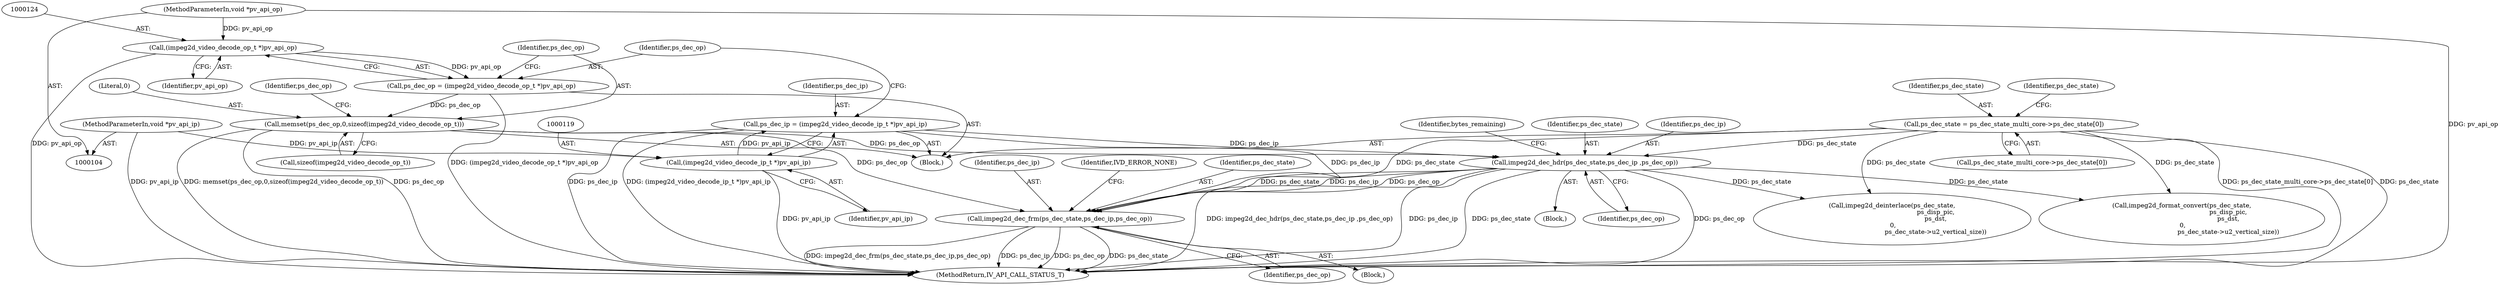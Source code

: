 digraph "0_Android_a86eb798d077b9b25c8f8c77e3c02c2f287c1ce7@pointer" {
"1001425" [label="(Call,impeg2d_dec_frm(ps_dec_state,ps_dec_ip,ps_dec_op))"];
"1000331" [label="(Call,impeg2d_dec_hdr(ps_dec_state,ps_dec_ip ,ps_dec_op))"];
"1000170" [label="(Call,ps_dec_state = ps_dec_state_multi_core->ps_dec_state[0])"];
"1000116" [label="(Call,ps_dec_ip = (impeg2d_video_decode_ip_t *)pv_api_ip)"];
"1000118" [label="(Call,(impeg2d_video_decode_ip_t *)pv_api_ip)"];
"1000106" [label="(MethodParameterIn,void *pv_api_ip)"];
"1000126" [label="(Call,memset(ps_dec_op,0,sizeof(impeg2d_video_decode_op_t)))"];
"1000121" [label="(Call,ps_dec_op = (impeg2d_video_decode_op_t *)pv_api_op)"];
"1000123" [label="(Call,(impeg2d_video_decode_op_t *)pv_api_op)"];
"1000107" [label="(MethodParameterIn,void *pv_api_op)"];
"1000121" [label="(Call,ps_dec_op = (impeg2d_video_decode_op_t *)pv_api_op)"];
"1001427" [label="(Identifier,ps_dec_ip)"];
"1001431" [label="(Identifier,IVD_ERROR_NONE)"];
"1000126" [label="(Call,memset(ps_dec_op,0,sizeof(impeg2d_video_decode_op_t)))"];
"1000330" [label="(Block,)"];
"1001426" [label="(Identifier,ps_dec_state)"];
"1000706" [label="(Call,impeg2d_deinterlace(ps_dec_state,\n                                            ps_disp_pic,\n                                            ps_dst,\n 0,\n                                            ps_dec_state->u2_vertical_size))"];
"1000179" [label="(Identifier,ps_dec_state)"];
"1000107" [label="(MethodParameterIn,void *pv_api_op)"];
"1000172" [label="(Call,ps_dec_state_multi_core->ps_dec_state[0])"];
"1001425" [label="(Call,impeg2d_dec_frm(ps_dec_state,ps_dec_ip,ps_dec_op))"];
"1000336" [label="(Identifier,bytes_remaining)"];
"1000106" [label="(MethodParameterIn,void *pv_api_ip)"];
"1001419" [label="(Block,)"];
"1001428" [label="(Identifier,ps_dec_op)"];
"1000716" [label="(Call,impeg2d_format_convert(ps_dec_state,\n                                               ps_disp_pic,\n                                               ps_dst,\n 0,\n                                               ps_dec_state->u2_vertical_size))"];
"1000171" [label="(Identifier,ps_dec_state)"];
"1000116" [label="(Call,ps_dec_ip = (impeg2d_video_decode_ip_t *)pv_api_ip)"];
"1000122" [label="(Identifier,ps_dec_op)"];
"1000334" [label="(Identifier,ps_dec_op)"];
"1000129" [label="(Call,sizeof(impeg2d_video_decode_op_t))"];
"1000118" [label="(Call,(impeg2d_video_decode_ip_t *)pv_api_ip)"];
"1000120" [label="(Identifier,pv_api_ip)"];
"1000117" [label="(Identifier,ps_dec_ip)"];
"1000127" [label="(Identifier,ps_dec_op)"];
"1000108" [label="(Block,)"];
"1000123" [label="(Call,(impeg2d_video_decode_op_t *)pv_api_op)"];
"1000125" [label="(Identifier,pv_api_op)"];
"1000331" [label="(Call,impeg2d_dec_hdr(ps_dec_state,ps_dec_ip ,ps_dec_op))"];
"1000170" [label="(Call,ps_dec_state = ps_dec_state_multi_core->ps_dec_state[0])"];
"1001695" [label="(MethodReturn,IV_API_CALL_STATUS_T)"];
"1000128" [label="(Literal,0)"];
"1000332" [label="(Identifier,ps_dec_state)"];
"1000333" [label="(Identifier,ps_dec_ip)"];
"1000134" [label="(Identifier,ps_dec_op)"];
"1001425" -> "1001419"  [label="AST: "];
"1001425" -> "1001428"  [label="CFG: "];
"1001426" -> "1001425"  [label="AST: "];
"1001427" -> "1001425"  [label="AST: "];
"1001428" -> "1001425"  [label="AST: "];
"1001431" -> "1001425"  [label="CFG: "];
"1001425" -> "1001695"  [label="DDG: impeg2d_dec_frm(ps_dec_state,ps_dec_ip,ps_dec_op)"];
"1001425" -> "1001695"  [label="DDG: ps_dec_ip"];
"1001425" -> "1001695"  [label="DDG: ps_dec_op"];
"1001425" -> "1001695"  [label="DDG: ps_dec_state"];
"1000331" -> "1001425"  [label="DDG: ps_dec_state"];
"1000331" -> "1001425"  [label="DDG: ps_dec_ip"];
"1000331" -> "1001425"  [label="DDG: ps_dec_op"];
"1000170" -> "1001425"  [label="DDG: ps_dec_state"];
"1000116" -> "1001425"  [label="DDG: ps_dec_ip"];
"1000126" -> "1001425"  [label="DDG: ps_dec_op"];
"1000331" -> "1000330"  [label="AST: "];
"1000331" -> "1000334"  [label="CFG: "];
"1000332" -> "1000331"  [label="AST: "];
"1000333" -> "1000331"  [label="AST: "];
"1000334" -> "1000331"  [label="AST: "];
"1000336" -> "1000331"  [label="CFG: "];
"1000331" -> "1001695"  [label="DDG: ps_dec_op"];
"1000331" -> "1001695"  [label="DDG: impeg2d_dec_hdr(ps_dec_state,ps_dec_ip ,ps_dec_op)"];
"1000331" -> "1001695"  [label="DDG: ps_dec_ip"];
"1000331" -> "1001695"  [label="DDG: ps_dec_state"];
"1000170" -> "1000331"  [label="DDG: ps_dec_state"];
"1000116" -> "1000331"  [label="DDG: ps_dec_ip"];
"1000126" -> "1000331"  [label="DDG: ps_dec_op"];
"1000331" -> "1000706"  [label="DDG: ps_dec_state"];
"1000331" -> "1000716"  [label="DDG: ps_dec_state"];
"1000170" -> "1000108"  [label="AST: "];
"1000170" -> "1000172"  [label="CFG: "];
"1000171" -> "1000170"  [label="AST: "];
"1000172" -> "1000170"  [label="AST: "];
"1000179" -> "1000170"  [label="CFG: "];
"1000170" -> "1001695"  [label="DDG: ps_dec_state_multi_core->ps_dec_state[0]"];
"1000170" -> "1001695"  [label="DDG: ps_dec_state"];
"1000170" -> "1000706"  [label="DDG: ps_dec_state"];
"1000170" -> "1000716"  [label="DDG: ps_dec_state"];
"1000116" -> "1000108"  [label="AST: "];
"1000116" -> "1000118"  [label="CFG: "];
"1000117" -> "1000116"  [label="AST: "];
"1000118" -> "1000116"  [label="AST: "];
"1000122" -> "1000116"  [label="CFG: "];
"1000116" -> "1001695"  [label="DDG: ps_dec_ip"];
"1000116" -> "1001695"  [label="DDG: (impeg2d_video_decode_ip_t *)pv_api_ip"];
"1000118" -> "1000116"  [label="DDG: pv_api_ip"];
"1000118" -> "1000120"  [label="CFG: "];
"1000119" -> "1000118"  [label="AST: "];
"1000120" -> "1000118"  [label="AST: "];
"1000118" -> "1001695"  [label="DDG: pv_api_ip"];
"1000106" -> "1000118"  [label="DDG: pv_api_ip"];
"1000106" -> "1000104"  [label="AST: "];
"1000106" -> "1001695"  [label="DDG: pv_api_ip"];
"1000126" -> "1000108"  [label="AST: "];
"1000126" -> "1000129"  [label="CFG: "];
"1000127" -> "1000126"  [label="AST: "];
"1000128" -> "1000126"  [label="AST: "];
"1000129" -> "1000126"  [label="AST: "];
"1000134" -> "1000126"  [label="CFG: "];
"1000126" -> "1001695"  [label="DDG: memset(ps_dec_op,0,sizeof(impeg2d_video_decode_op_t))"];
"1000126" -> "1001695"  [label="DDG: ps_dec_op"];
"1000121" -> "1000126"  [label="DDG: ps_dec_op"];
"1000121" -> "1000108"  [label="AST: "];
"1000121" -> "1000123"  [label="CFG: "];
"1000122" -> "1000121"  [label="AST: "];
"1000123" -> "1000121"  [label="AST: "];
"1000127" -> "1000121"  [label="CFG: "];
"1000121" -> "1001695"  [label="DDG: (impeg2d_video_decode_op_t *)pv_api_op"];
"1000123" -> "1000121"  [label="DDG: pv_api_op"];
"1000123" -> "1000125"  [label="CFG: "];
"1000124" -> "1000123"  [label="AST: "];
"1000125" -> "1000123"  [label="AST: "];
"1000123" -> "1001695"  [label="DDG: pv_api_op"];
"1000107" -> "1000123"  [label="DDG: pv_api_op"];
"1000107" -> "1000104"  [label="AST: "];
"1000107" -> "1001695"  [label="DDG: pv_api_op"];
}
